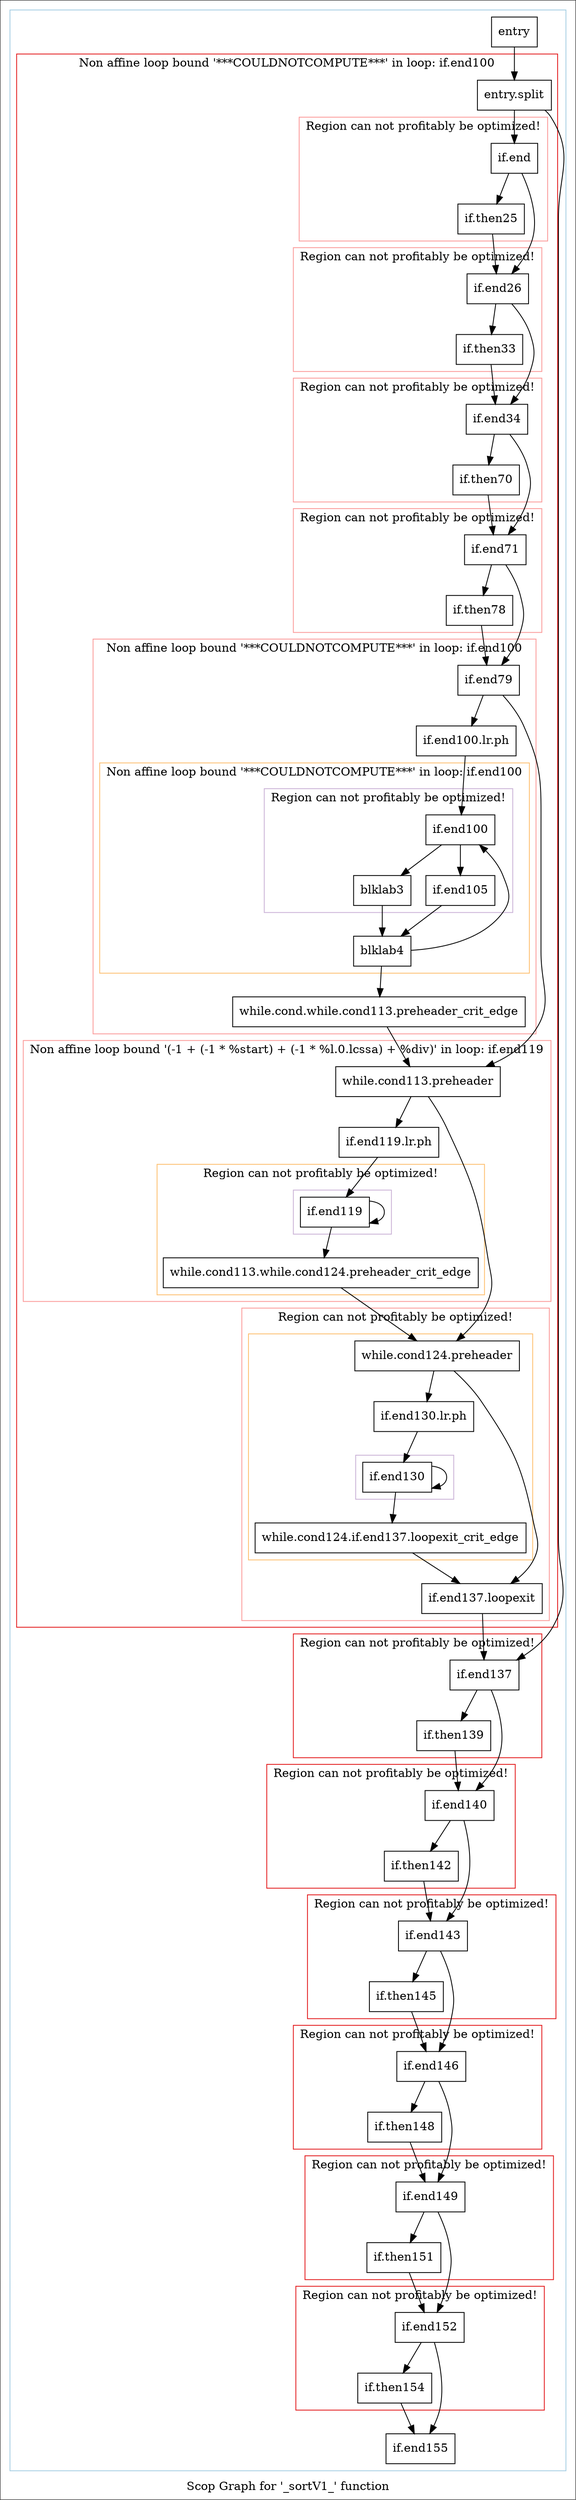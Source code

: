 digraph "Scop Graph for '_sortV1_' function" {
	label="Scop Graph for '_sortV1_' function";

	Node0xc223cb0 [shape=record,label="{entry}"];
	Node0xc223cb0 -> Node0xc223cd0;
	Node0xc223cd0 [shape=record,label="{entry.split}"];
	Node0xc223cd0 -> Node0xc223c60;
	Node0xc223cd0 -> Node0xc1a37d0;
	Node0xc223c60 [shape=record,label="{if.end}"];
	Node0xc223c60 -> Node0xc1a37f0;
	Node0xc223c60 -> Node0xc1a2310;
	Node0xc1a37f0 [shape=record,label="{if.end26}"];
	Node0xc1a37f0 -> Node0xc1a2370;
	Node0xc1a37f0 -> Node0xc1a23d0;
	Node0xc1a2370 [shape=record,label="{if.end34}"];
	Node0xc1a2370 -> Node0xc23de10;
	Node0xc1a2370 -> Node0xc23de70;
	Node0xc23de10 [shape=record,label="{if.end71}"];
	Node0xc23de10 -> Node0xc1a00b0;
	Node0xc23de10 -> Node0xc1a0110;
	Node0xc1a00b0 [shape=record,label="{if.end79}"];
	Node0xc1a00b0 -> Node0xc23de90;
	Node0xc1a00b0 -> Node0xc1b1b50;
	Node0xc23de90 [shape=record,label="{if.end100.lr.ph}"];
	Node0xc23de90 -> Node0xc1b1bb0;
	Node0xc1b1bb0 [shape=record,label="{if.end100}"];
	Node0xc1b1bb0 -> Node0xc223d20;
	Node0xc1b1bb0 -> Node0xc2269a0;
	Node0xc223d20 [shape=record,label="{blklab3}"];
	Node0xc223d20 -> Node0xc1a3770;
	Node0xc1a3770 [shape=record,label="{blklab4}"];
	Node0xc1a3770 -> Node0xc1b1bb0[constraint=false];
	Node0xc1a3770 -> Node0xc194430;
	Node0xc194430 [shape=record,label="{while.cond.while.cond113.preheader_crit_edge}"];
	Node0xc194430 -> Node0xc1b1b50;
	Node0xc1b1b50 [shape=record,label="{while.cond113.preheader}"];
	Node0xc1b1b50 -> Node0xc1b1700;
	Node0xc1b1b50 -> Node0xc1b1720;
	Node0xc1b1700 [shape=record,label="{if.end119.lr.ph}"];
	Node0xc1b1700 -> Node0xc1b1740;
	Node0xc1b1740 [shape=record,label="{if.end119}"];
	Node0xc1b1740 -> Node0xc1b1740[constraint=false];
	Node0xc1b1740 -> Node0xc19f480;
	Node0xc19f480 [shape=record,label="{while.cond113.while.cond124.preheader_crit_edge}"];
	Node0xc19f480 -> Node0xc1b1720;
	Node0xc1b1720 [shape=record,label="{while.cond124.preheader}"];
	Node0xc1b1720 -> Node0xc223c80;
	Node0xc1b1720 -> Node0xc19f4e0;
	Node0xc223c80 [shape=record,label="{if.end130.lr.ph}"];
	Node0xc223c80 -> Node0xc1b78b0;
	Node0xc1b78b0 [shape=record,label="{if.end130}"];
	Node0xc1b78b0 -> Node0xc1b78b0[constraint=false];
	Node0xc1b78b0 -> Node0xc1b7940;
	Node0xc1b7940 [shape=record,label="{while.cond124.if.end137.loopexit_crit_edge}"];
	Node0xc1b7940 -> Node0xc19f4e0;
	Node0xc19f4e0 [shape=record,label="{if.end137.loopexit}"];
	Node0xc19f4e0 -> Node0xc1a37d0;
	Node0xc1a37d0 [shape=record,label="{if.end137}"];
	Node0xc1a37d0 -> Node0xc1a2ff0;
	Node0xc1a37d0 -> Node0xc1a3010;
	Node0xc1a2ff0 [shape=record,label="{if.end140}"];
	Node0xc1a2ff0 -> Node0xc1a3070;
	Node0xc1a2ff0 -> Node0xc1a30d0;
	Node0xc1a3070 [shape=record,label="{if.end143}"];
	Node0xc1a3070 -> Node0xc1e5120;
	Node0xc1a3070 -> Node0xc1e5180;
	Node0xc1e5120 [shape=record,label="{if.end146}"];
	Node0xc1e5120 -> Node0xc1e51e0;
	Node0xc1e5120 -> Node0xc1e5240;
	Node0xc1e51e0 [shape=record,label="{if.end149}"];
	Node0xc1e51e0 -> Node0xc191e10;
	Node0xc1e51e0 -> Node0xc191e70;
	Node0xc191e10 [shape=record,label="{if.end152}"];
	Node0xc191e10 -> Node0xc191ed0;
	Node0xc191e10 -> Node0xc191ef0;
	Node0xc191ed0 [shape=record,label="{if.end155}"];
	Node0xc191ef0 [shape=record,label="{if.then154}"];
	Node0xc191ef0 -> Node0xc191ed0;
	Node0xc191e70 [shape=record,label="{if.then151}"];
	Node0xc191e70 -> Node0xc191e10;
	Node0xc1e5240 [shape=record,label="{if.then148}"];
	Node0xc1e5240 -> Node0xc1e51e0;
	Node0xc1e5180 [shape=record,label="{if.then145}"];
	Node0xc1e5180 -> Node0xc1e5120;
	Node0xc1a30d0 [shape=record,label="{if.then142}"];
	Node0xc1a30d0 -> Node0xc1a3070;
	Node0xc1a3010 [shape=record,label="{if.then139}"];
	Node0xc1a3010 -> Node0xc1a2ff0;
	Node0xc2269a0 [shape=record,label="{if.end105}"];
	Node0xc2269a0 -> Node0xc1a3770;
	Node0xc1a0110 [shape=record,label="{if.then78}"];
	Node0xc1a0110 -> Node0xc1a00b0;
	Node0xc23de70 [shape=record,label="{if.then70}"];
	Node0xc23de70 -> Node0xc23de10;
	Node0xc1a23d0 [shape=record,label="{if.then33}"];
	Node0xc1a23d0 -> Node0xc1a2370;
	Node0xc1a2310 [shape=record,label="{if.then25}"];
	Node0xc1a2310 -> Node0xc1a37f0;
	colorscheme = "paired12"
        subgraph cluster_0xc1e56a0 {
          label = "";
          style = solid;
          color = 1
          subgraph cluster_0xc1acfc0 {
            label = "Non affine loop bound '***COULDNOTCOMPUTE***' in loop: if.end100";
            style = solid;
            color = 6
            subgraph cluster_0xc1b3bd0 {
              label = "Region can not profitably be optimized!";
              style = solid;
              color = 5
              Node0xc223c60;
              Node0xc1a2310;
            }
            subgraph cluster_0xc1b3b50 {
              label = "Region can not profitably be optimized!";
              style = solid;
              color = 5
              Node0xc1a37f0;
              Node0xc1a23d0;
            }
            subgraph cluster_0xc1ac480 {
              label = "Region can not profitably be optimized!";
              style = solid;
              color = 5
              Node0xc1a2370;
              Node0xc23de70;
            }
            subgraph cluster_0xc1ac400 {
              label = "Region can not profitably be optimized!";
              style = solid;
              color = 5
              Node0xc23de10;
              Node0xc1a0110;
            }
            subgraph cluster_0xc1a81e0 {
              label = "Non affine loop bound '***COULDNOTCOMPUTE***' in loop: if.end100";
              style = solid;
              color = 5
              subgraph cluster_0xc1a8160 {
                label = "Non affine loop bound '***COULDNOTCOMPUTE***' in loop: if.end100";
                style = solid;
                color = 7
                subgraph cluster_0xc1ef3e0 {
                  label = "Region can not profitably be optimized!";
                  style = solid;
                  color = 9
                  Node0xc1b1bb0;
                  Node0xc223d20;
                  Node0xc2269a0;
                }
                Node0xc1a3770;
              }
              Node0xc1a00b0;
              Node0xc23de90;
              Node0xc194430;
            }
            subgraph cluster_0xc1ef360 {
              label = "Non affine loop bound '(-1 + (-1 * %start) + (-1 * %l.0.lcssa) + %div)' in loop: if.end119";
              style = solid;
              color = 5
              subgraph cluster_0xc1a4230 {
                label = "Region can not profitably be optimized!";
                style = solid;
                color = 7
                subgraph cluster_0xc1efc80 {
                  label = "";
                  style = solid;
                  color = 9
                  Node0xc1b1740;
                }
                Node0xc19f480;
              }
              Node0xc1b1b50;
              Node0xc1b1700;
            }
            subgraph cluster_0xc195d60 {
              label = "Region can not profitably be optimized!";
              style = solid;
              color = 5
              subgraph cluster_0xc1efc00 {
                label = "";
                style = solid;
                color = 7
                subgraph cluster_0xc1e5720 {
                  label = "";
                  style = solid;
                  color = 9
                  Node0xc1b78b0;
                }
                Node0xc1b1720;
                Node0xc223c80;
                Node0xc1b7940;
              }
              Node0xc19f4e0;
            }
            Node0xc223cd0;
          }
          subgraph cluster_0xc1ef7e0 {
            label = "Region can not profitably be optimized!";
            style = solid;
            color = 6
            Node0xc1a37d0;
            Node0xc1a3010;
          }
          subgraph cluster_0xc1ef760 {
            label = "Region can not profitably be optimized!";
            style = solid;
            color = 6
            Node0xc1a2ff0;
            Node0xc1a30d0;
          }
          subgraph cluster_0xc1f14a0 {
            label = "Region can not profitably be optimized!";
            style = solid;
            color = 6
            Node0xc1a3070;
            Node0xc1e5180;
          }
          subgraph cluster_0xc1f1420 {
            label = "Region can not profitably be optimized!";
            style = solid;
            color = 6
            Node0xc1e5120;
            Node0xc1e5240;
          }
          subgraph cluster_0xc1a8990 {
            label = "Region can not profitably be optimized!";
            style = solid;
            color = 6
            Node0xc1e51e0;
            Node0xc191e70;
          }
          subgraph cluster_0xc1a8910 {
            label = "Region can not profitably be optimized!";
            style = solid;
            color = 6
            Node0xc191e10;
            Node0xc191ef0;
          }
          Node0xc223cb0;
          Node0xc191ed0;
        }
}
